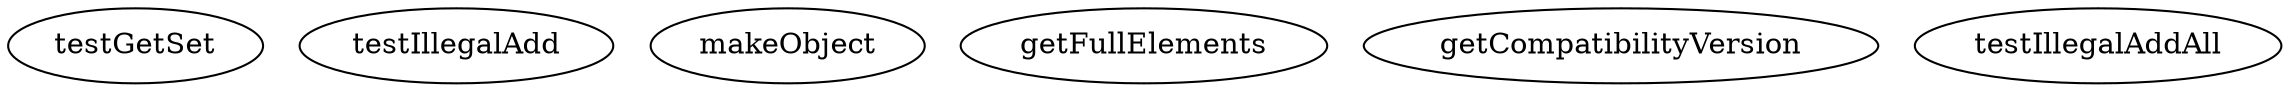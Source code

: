 digraph G {
testGetSet;
testIllegalAdd;
makeObject;
getFullElements;
getCompatibilityVersion;
testIllegalAddAll;
}